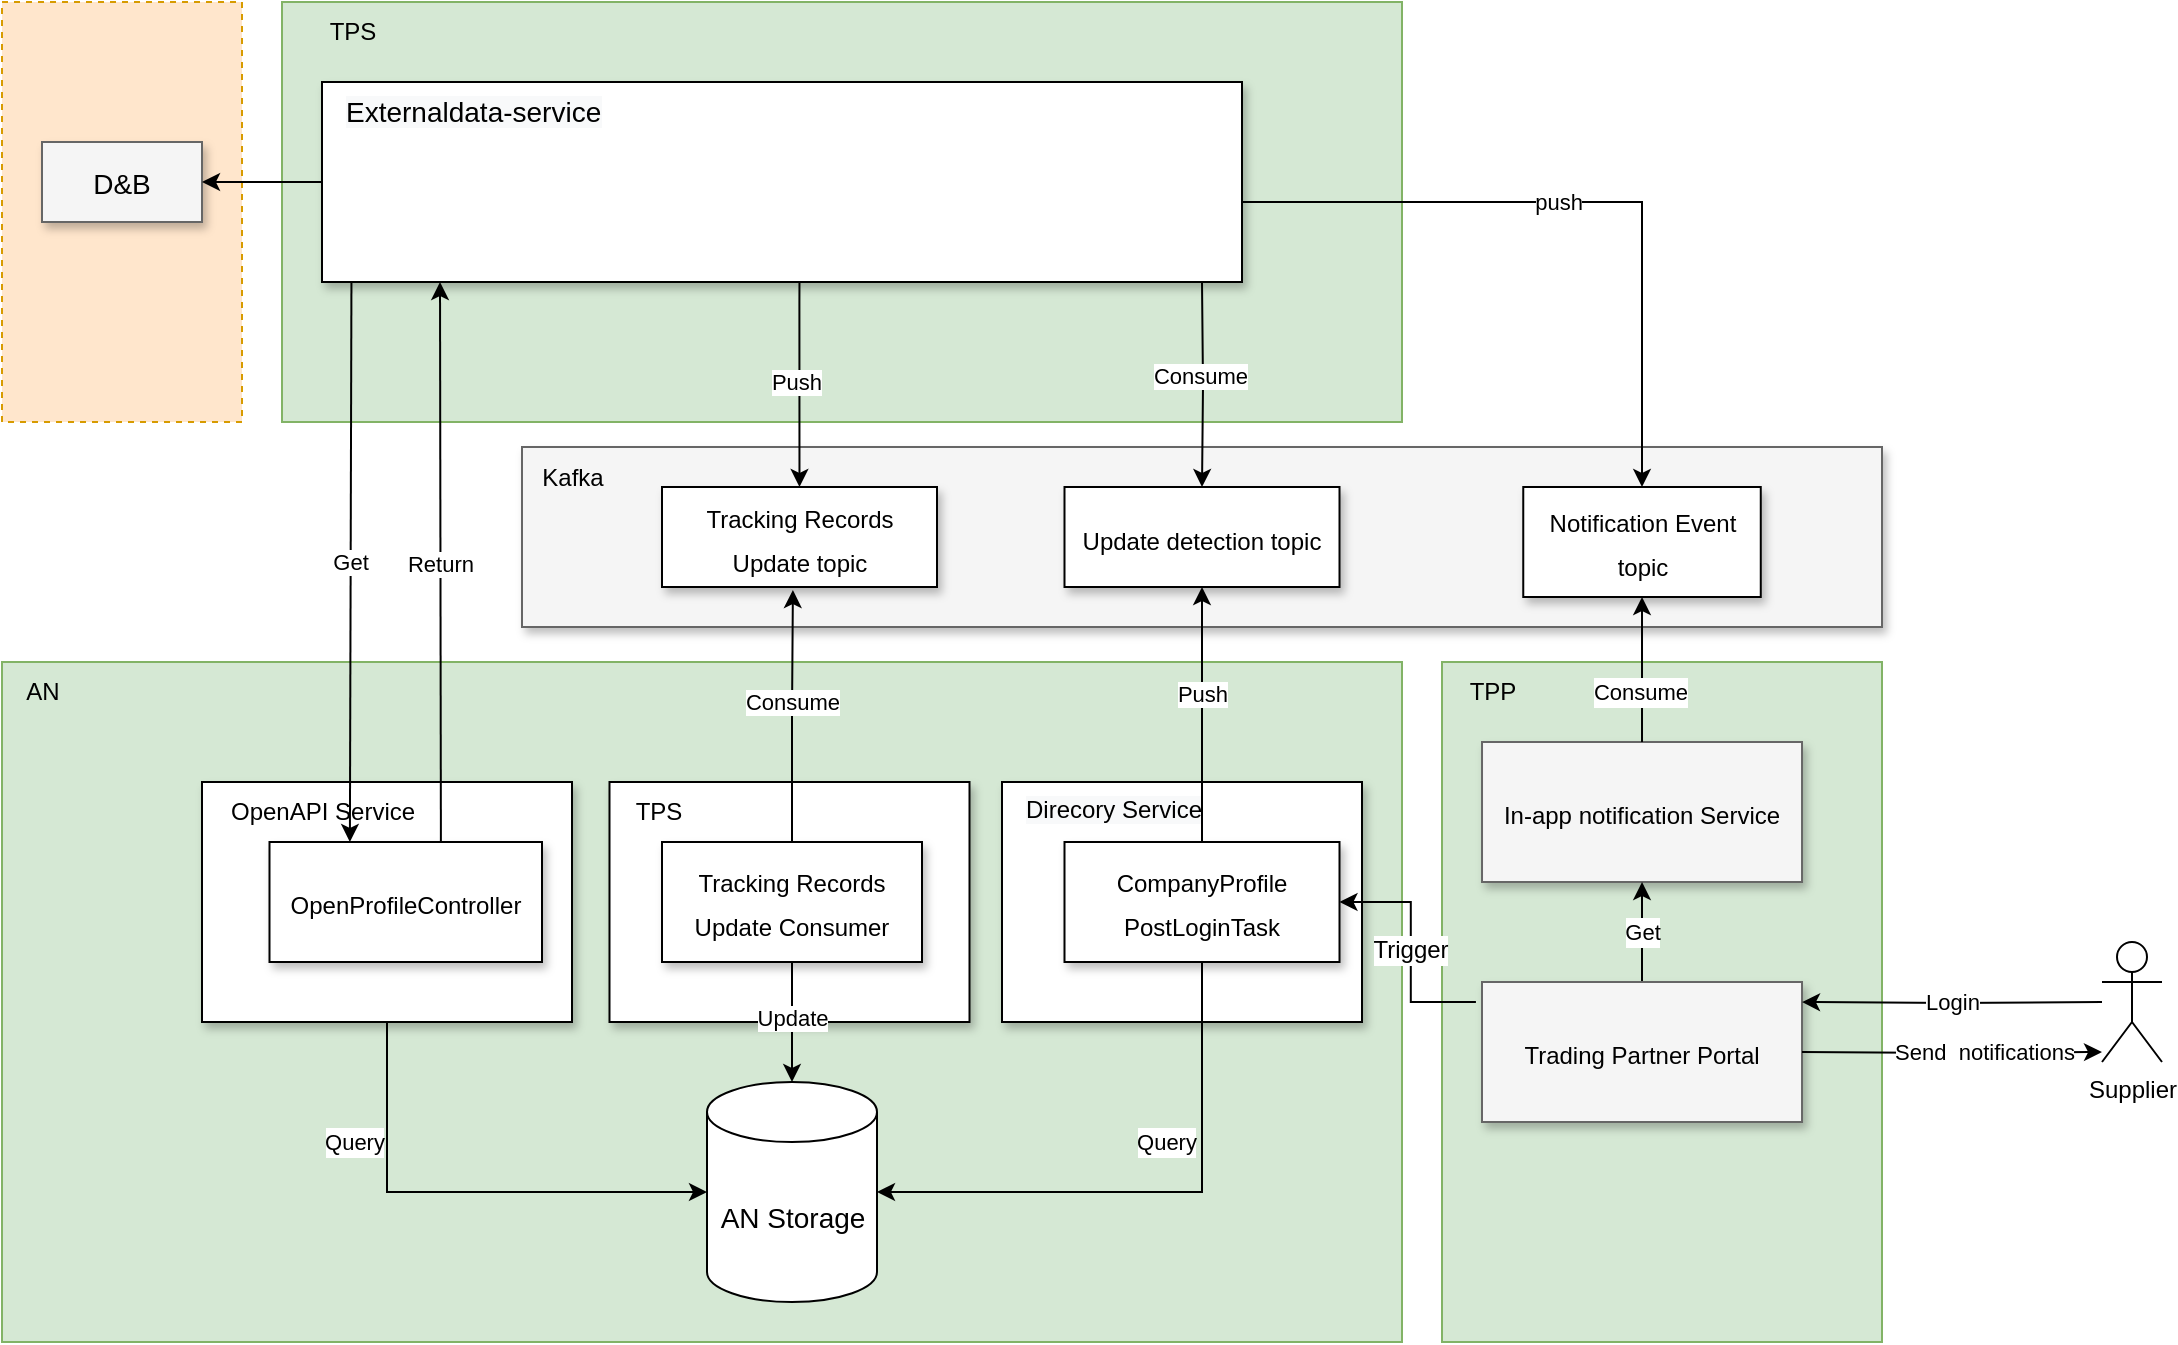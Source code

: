 <mxfile version="20.5.3" type="github">
  <diagram name="Page-1" id="90a13364-a465-7bf4-72fc-28e22215d7a0">
    <mxGraphModel dx="984" dy="538" grid="1" gridSize="10" guides="1" tooltips="1" connect="1" arrows="1" fold="1" page="1" pageScale="1.5" pageWidth="1169" pageHeight="826" background="none" math="0" shadow="0">
      <root>
        <mxCell id="0" style=";html=1;" />
        <mxCell id="1" style=";html=1;" parent="0" />
        <mxCell id="fSm1GcxjfFAWFzGtAJEy-3" value="" style="rounded=0;whiteSpace=wrap;html=1;fillColor=#d5e8d4;strokeColor=#82b366;" parent="1" vertex="1">
          <mxGeometry x="60" y="370" width="700" height="340" as="geometry" />
        </mxCell>
        <mxCell id="5euwZOrpm1fa1VQ9vAUK-1" value="" style="whiteSpace=wrap;html=1;shadow=1;fontSize=18;" vertex="1" parent="1">
          <mxGeometry x="363.75" y="430" width="180" height="120" as="geometry" />
        </mxCell>
        <mxCell id="fSm1GcxjfFAWFzGtAJEy-2" value="&lt;font style=&quot;font-size: 12px;&quot;&gt;Supplier&lt;/font&gt;" style="shape=umlActor;verticalLabelPosition=bottom;verticalAlign=top;html=1;outlineConnect=0;" parent="1" vertex="1">
          <mxGeometry x="1110" y="510" width="30" height="60" as="geometry" />
        </mxCell>
        <mxCell id="wwz8x95htu8D-L9N0XOo-1" value="" style="rounded=0;whiteSpace=wrap;html=1;dashed=1;fillColor=#ffe6cc;strokeColor=#d79b00;" parent="1" vertex="1">
          <mxGeometry x="60" y="40" width="120" height="210" as="geometry" />
        </mxCell>
        <mxCell id="fSm1GcxjfFAWFzGtAJEy-5" value="" style="rounded=0;whiteSpace=wrap;html=1;fillColor=#d5e8d4;strokeColor=#82b366;" parent="1" vertex="1">
          <mxGeometry x="780" y="370" width="220" height="340" as="geometry" />
        </mxCell>
        <mxCell id="fSm1GcxjfFAWFzGtAJEy-4" value="" style="rounded=0;whiteSpace=wrap;html=1;fillColor=#d5e8d4;strokeColor=#82b366;" parent="1" vertex="1">
          <mxGeometry x="200" y="40" width="560" height="210" as="geometry" />
        </mxCell>
        <mxCell id="3a17f1ce550125da-5" value="" style="whiteSpace=wrap;html=1;shadow=1;fontSize=18;" parent="1" vertex="1">
          <mxGeometry x="220" y="80" width="460" height="100" as="geometry" />
        </mxCell>
        <mxCell id="3a17f1ce550125da-11" value="&lt;font style=&quot;font-size: 12px;&quot;&gt;In-app notification Service&lt;/font&gt;" style="whiteSpace=wrap;html=1;shadow=1;fontSize=18;fillColor=#f5f5f5;strokeColor=#666666;" parent="1" vertex="1">
          <mxGeometry x="800.01" y="410" width="160" height="70" as="geometry" />
        </mxCell>
        <mxCell id="fSm1GcxjfFAWFzGtAJEy-7" value="&lt;font style=&quot;font-size: 14px;&quot;&gt;AN Storage&lt;/font&gt;" style="shape=cylinder3;whiteSpace=wrap;html=1;boundedLbl=1;backgroundOutline=1;size=15;" parent="1" vertex="1">
          <mxGeometry x="412.5" y="580" width="85" height="110" as="geometry" />
        </mxCell>
        <mxCell id="fSm1GcxjfFAWFzGtAJEy-14" value="AN" style="text;html=1;align=center;verticalAlign=middle;resizable=0;points=[];autosize=1;strokeColor=none;fillColor=none;" parent="1" vertex="1">
          <mxGeometry x="60" y="370" width="40" height="30" as="geometry" />
        </mxCell>
        <mxCell id="fSm1GcxjfFAWFzGtAJEy-15" value="TPP" style="text;html=1;align=center;verticalAlign=middle;resizable=0;points=[];autosize=1;strokeColor=none;fillColor=none;" parent="1" vertex="1">
          <mxGeometry x="780" y="370" width="50" height="30" as="geometry" />
        </mxCell>
        <mxCell id="fSm1GcxjfFAWFzGtAJEy-16" value="TPS" style="text;html=1;align=center;verticalAlign=middle;resizable=0;points=[];autosize=1;strokeColor=none;fillColor=none;" parent="1" vertex="1">
          <mxGeometry x="210" y="40" width="50" height="30" as="geometry" />
        </mxCell>
        <mxCell id="wwz8x95htu8D-L9N0XOo-3" value="&lt;font style=&quot;font-size: 14px;&quot;&gt;D&amp;amp;B&lt;/font&gt;" style="whiteSpace=wrap;html=1;shadow=1;fontSize=18;fillColor=#f5f5f5;strokeColor=#666666;" parent="1" vertex="1">
          <mxGeometry x="80" y="110" width="80" height="40" as="geometry" />
        </mxCell>
        <mxCell id="wwz8x95htu8D-L9N0XOo-5" style="edgeStyle=orthogonalEdgeStyle;rounded=0;orthogonalLoop=1;jettySize=auto;html=1;exitX=0;exitY=0.5;exitDx=0;exitDy=0;" parent="1" source="3a17f1ce550125da-5" target="wwz8x95htu8D-L9N0XOo-3" edge="1">
          <mxGeometry relative="1" as="geometry" />
        </mxCell>
        <mxCell id="FS7SqEsGfGKyJR96quoh-2" value="" style="whiteSpace=wrap;html=1;shadow=1;fontSize=18;fillColor=#f5f5f5;strokeColor=#666666;" parent="1" vertex="1">
          <mxGeometry x="320" y="262.5" width="680" height="90" as="geometry" />
        </mxCell>
        <mxCell id="FS7SqEsGfGKyJR96quoh-4" style="edgeStyle=orthogonalEdgeStyle;rounded=0;orthogonalLoop=1;jettySize=auto;html=1;entryX=0.5;entryY=0;entryDx=0;entryDy=0;" parent="1" target="FS7SqEsGfGKyJR96quoh-29" edge="1">
          <mxGeometry relative="1" as="geometry">
            <mxPoint x="660" y="180" as="sourcePoint" />
          </mxGeometry>
        </mxCell>
        <mxCell id="FS7SqEsGfGKyJR96quoh-5" value="Consume" style="edgeLabel;html=1;align=center;verticalAlign=middle;resizable=0;points=[];" parent="FS7SqEsGfGKyJR96quoh-4" vertex="1" connectable="0">
          <mxGeometry x="-0.096" y="-2" relative="1" as="geometry">
            <mxPoint as="offset" />
          </mxGeometry>
        </mxCell>
        <mxCell id="FS7SqEsGfGKyJR96quoh-7" value="" style="whiteSpace=wrap;html=1;shadow=1;fontSize=18;" parent="1" vertex="1">
          <mxGeometry x="560" y="430" width="180" height="120" as="geometry" />
        </mxCell>
        <mxCell id="FS7SqEsGfGKyJR96quoh-37" style="edgeStyle=orthogonalEdgeStyle;rounded=0;orthogonalLoop=1;jettySize=auto;html=1;exitX=0.5;exitY=1;exitDx=0;exitDy=0;entryX=0;entryY=0.5;entryDx=0;entryDy=0;entryPerimeter=0;fontSize=12;" parent="1" source="FS7SqEsGfGKyJR96quoh-11" target="fSm1GcxjfFAWFzGtAJEy-7" edge="1">
          <mxGeometry relative="1" as="geometry" />
        </mxCell>
        <mxCell id="FS7SqEsGfGKyJR96quoh-38" value="&lt;font style=&quot;font-size: 11px;&quot;&gt;Query&lt;/font&gt;" style="edgeLabel;html=1;align=center;verticalAlign=middle;resizable=0;points=[];fontSize=12;" parent="FS7SqEsGfGKyJR96quoh-37" vertex="1" connectable="0">
          <mxGeometry x="-0.122" relative="1" as="geometry">
            <mxPoint x="-39" y="-25" as="offset" />
          </mxGeometry>
        </mxCell>
        <mxCell id="FS7SqEsGfGKyJR96quoh-11" value="" style="whiteSpace=wrap;html=1;shadow=1;fontSize=18;" parent="1" vertex="1">
          <mxGeometry x="160" y="430" width="185" height="120" as="geometry" />
        </mxCell>
        <mxCell id="FS7SqEsGfGKyJR96quoh-12" value="Get" style="endArrow=classic;html=1;rounded=0;entryX=0.295;entryY=0;entryDx=0;entryDy=0;entryPerimeter=0;exitX=0.032;exitY=1.002;exitDx=0;exitDy=0;exitPerimeter=0;" parent="1" source="3a17f1ce550125da-5" target="FS7SqEsGfGKyJR96quoh-44" edge="1">
          <mxGeometry width="50" height="50" relative="1" as="geometry">
            <mxPoint x="234" y="180" as="sourcePoint" />
            <mxPoint x="500" y="420" as="targetPoint" />
          </mxGeometry>
        </mxCell>
        <mxCell id="FS7SqEsGfGKyJR96quoh-6" style="edgeStyle=orthogonalEdgeStyle;rounded=0;orthogonalLoop=1;jettySize=auto;html=1;entryX=0.5;entryY=0;entryDx=0;entryDy=0;exitX=0.519;exitY=0.996;exitDx=0;exitDy=0;exitPerimeter=0;" parent="1" source="3a17f1ce550125da-5" target="FS7SqEsGfGKyJR96quoh-30" edge="1">
          <mxGeometry relative="1" as="geometry">
            <mxPoint x="490" y="350" as="targetPoint" />
            <mxPoint x="480" y="190" as="sourcePoint" />
            <Array as="points">
              <mxPoint x="459" y="190" />
              <mxPoint x="459" y="190" />
            </Array>
          </mxGeometry>
        </mxCell>
        <mxCell id="FS7SqEsGfGKyJR96quoh-15" value="Push" style="edgeLabel;html=1;align=center;verticalAlign=middle;resizable=0;points=[];" parent="FS7SqEsGfGKyJR96quoh-6" vertex="1" connectable="0">
          <mxGeometry x="-0.021" y="-2" relative="1" as="geometry">
            <mxPoint as="offset" />
          </mxGeometry>
        </mxCell>
        <mxCell id="3a17f1ce550125da-8" value="&lt;font style=&quot;font-size: 12px;&quot;&gt;CompanyProfile&lt;br&gt;PostLoginTask&lt;/font&gt;" style="whiteSpace=wrap;html=1;shadow=1;fontSize=18;" parent="1" vertex="1">
          <mxGeometry x="591.25" y="460" width="137.5" height="60" as="geometry" />
        </mxCell>
        <mxCell id="fSm1GcxjfFAWFzGtAJEy-27" style="edgeStyle=orthogonalEdgeStyle;rounded=0;orthogonalLoop=1;jettySize=auto;html=1;fontSize=18;startArrow=none;startFill=0;entryX=1;entryY=0.5;entryDx=0;entryDy=0;entryPerimeter=0;exitX=0.5;exitY=1;exitDx=0;exitDy=0;" parent="1" source="3a17f1ce550125da-8" target="fSm1GcxjfFAWFzGtAJEy-7" edge="1">
          <mxGeometry relative="1" as="geometry">
            <mxPoint x="475" y="502.5" as="sourcePoint" />
          </mxGeometry>
        </mxCell>
        <mxCell id="fSm1GcxjfFAWFzGtAJEy-32" value="&lt;font style=&quot;font-size: 11px;&quot;&gt;Query&lt;/font&gt;" style="edgeLabel;html=1;align=center;verticalAlign=middle;resizable=0;points=[];fontSize=12;" parent="fSm1GcxjfFAWFzGtAJEy-27" vertex="1" connectable="0">
          <mxGeometry x="0.017" y="2" relative="1" as="geometry">
            <mxPoint x="8" y="-27" as="offset" />
          </mxGeometry>
        </mxCell>
        <mxCell id="FS7SqEsGfGKyJR96quoh-27" style="edgeStyle=orthogonalEdgeStyle;rounded=0;orthogonalLoop=1;jettySize=auto;html=1;exitX=0.5;exitY=1;exitDx=0;exitDy=0;entryX=0.5;entryY=0;entryDx=0;entryDy=0;entryPerimeter=0;" parent="1" source="FS7SqEsGfGKyJR96quoh-24" target="fSm1GcxjfFAWFzGtAJEy-7" edge="1">
          <mxGeometry relative="1" as="geometry" />
        </mxCell>
        <mxCell id="FS7SqEsGfGKyJR96quoh-28" value="Update" style="edgeLabel;html=1;align=center;verticalAlign=middle;resizable=0;points=[];" parent="FS7SqEsGfGKyJR96quoh-27" vertex="1" connectable="0">
          <mxGeometry x="0.168" y="-2" relative="1" as="geometry">
            <mxPoint x="2" y="-7" as="offset" />
          </mxGeometry>
        </mxCell>
        <mxCell id="FS7SqEsGfGKyJR96quoh-24" value="&lt;font style=&quot;font-size: 12px;&quot;&gt;Tracking Records Update Consumer&lt;/font&gt;" style="whiteSpace=wrap;html=1;shadow=1;fontSize=18;" parent="1" vertex="1">
          <mxGeometry x="390" y="460" width="130" height="60" as="geometry" />
        </mxCell>
        <mxCell id="FS7SqEsGfGKyJR96quoh-17" value="&lt;span style=&quot;color: rgb(0, 0, 0); font-family: Helvetica; font-style: normal; font-variant-ligatures: normal; font-variant-caps: normal; font-weight: 400; letter-spacing: normal; orphans: 2; text-align: center; text-indent: 0px; text-transform: none; widows: 2; word-spacing: 0px; -webkit-text-stroke-width: 0px; background-color: rgb(248, 249, 250); text-decoration-thickness: initial; text-decoration-style: initial; text-decoration-color: initial; float: none; display: inline !important;&quot;&gt;&lt;font style=&quot;font-size: 12px;&quot;&gt;Direcory Service&lt;/font&gt;&lt;/span&gt;" style="text;whiteSpace=wrap;html=1;" parent="1" vertex="1">
          <mxGeometry x="570" y="430" width="110" height="30" as="geometry" />
        </mxCell>
        <mxCell id="FS7SqEsGfGKyJR96quoh-29" value="&lt;font style=&quot;font-size: 12px;&quot;&gt;Update detection topic&lt;/font&gt;" style="whiteSpace=wrap;html=1;shadow=1;fontSize=18;" parent="1" vertex="1">
          <mxGeometry x="591.25" y="282.5" width="137.5" height="50" as="geometry" />
        </mxCell>
        <mxCell id="FS7SqEsGfGKyJR96quoh-23" style="edgeStyle=orthogonalEdgeStyle;rounded=0;orthogonalLoop=1;jettySize=auto;html=1;exitX=0.5;exitY=0;exitDx=0;exitDy=0;entryX=0.5;entryY=1;entryDx=0;entryDy=0;" parent="1" source="3a17f1ce550125da-8" target="FS7SqEsGfGKyJR96quoh-29" edge="1">
          <mxGeometry relative="1" as="geometry" />
        </mxCell>
        <mxCell id="FS7SqEsGfGKyJR96quoh-26" value="Push" style="edgeLabel;html=1;align=center;verticalAlign=middle;resizable=0;points=[];" parent="FS7SqEsGfGKyJR96quoh-23" vertex="1" connectable="0">
          <mxGeometry x="0.358" y="-1" relative="1" as="geometry">
            <mxPoint x="-1" y="12" as="offset" />
          </mxGeometry>
        </mxCell>
        <mxCell id="FS7SqEsGfGKyJR96quoh-30" value="&lt;font style=&quot;font-size: 12px;&quot;&gt;Tracking Records Update&amp;nbsp;topic&lt;/font&gt;" style="whiteSpace=wrap;html=1;shadow=1;fontSize=18;" parent="1" vertex="1">
          <mxGeometry x="390" y="282.5" width="137.5" height="50" as="geometry" />
        </mxCell>
        <mxCell id="FS7SqEsGfGKyJR96quoh-31" value="Kafka" style="text;html=1;align=center;verticalAlign=middle;resizable=0;points=[];autosize=1;strokeColor=none;fillColor=none;" parent="1" vertex="1">
          <mxGeometry x="320" y="262.5" width="50" height="30" as="geometry" />
        </mxCell>
        <mxCell id="FS7SqEsGfGKyJR96quoh-34" value="&lt;span style=&quot;font-size: 12px;&quot;&gt;Notification Event topic&lt;/span&gt;" style="whiteSpace=wrap;html=1;shadow=1;fontSize=18;" parent="1" vertex="1">
          <mxGeometry x="820.63" y="282.5" width="118.75" height="55" as="geometry" />
        </mxCell>
        <mxCell id="fSm1GcxjfFAWFzGtAJEy-9" style="edgeStyle=orthogonalEdgeStyle;rounded=0;orthogonalLoop=1;jettySize=auto;html=1;exitX=1;exitY=0.676;exitDx=0;exitDy=0;exitPerimeter=0;" parent="1" source="3a17f1ce550125da-5" target="FS7SqEsGfGKyJR96quoh-34" edge="1">
          <mxGeometry relative="1" as="geometry">
            <mxPoint x="440" y="498" as="sourcePoint" />
            <mxPoint x="1010" y="200" as="targetPoint" />
            <Array as="points">
              <mxPoint x="680" y="140" />
              <mxPoint x="880" y="140" />
            </Array>
          </mxGeometry>
        </mxCell>
        <mxCell id="fSm1GcxjfFAWFzGtAJEy-29" value="&lt;font style=&quot;font-size: 11px;&quot;&gt;push&lt;/font&gt;" style="edgeLabel;html=1;align=center;verticalAlign=middle;resizable=0;points=[];fontSize=12;" parent="fSm1GcxjfFAWFzGtAJEy-9" vertex="1" connectable="0">
          <mxGeometry x="-0.044" y="1" relative="1" as="geometry">
            <mxPoint x="-2" y="1" as="offset" />
          </mxGeometry>
        </mxCell>
        <mxCell id="FS7SqEsGfGKyJR96quoh-18" value="Consume" style="edgeStyle=orthogonalEdgeStyle;rounded=0;orthogonalLoop=1;jettySize=auto;html=1;entryX=0.476;entryY=1.03;entryDx=0;entryDy=0;entryPerimeter=0;exitX=0.5;exitY=0;exitDx=0;exitDy=0;" parent="1" source="FS7SqEsGfGKyJR96quoh-24" target="FS7SqEsGfGKyJR96quoh-30" edge="1">
          <mxGeometry x="0.115" relative="1" as="geometry">
            <mxPoint x="346" y="430" as="sourcePoint" />
            <mxPoint as="offset" />
          </mxGeometry>
        </mxCell>
        <mxCell id="FS7SqEsGfGKyJR96quoh-35" style="edgeStyle=orthogonalEdgeStyle;rounded=0;orthogonalLoop=1;jettySize=auto;html=1;entryX=0.5;entryY=1;entryDx=0;entryDy=0;fontSize=12;exitX=0.5;exitY=0;exitDx=0;exitDy=0;" parent="1" source="3a17f1ce550125da-11" target="FS7SqEsGfGKyJR96quoh-34" edge="1">
          <mxGeometry relative="1" as="geometry" />
        </mxCell>
        <mxCell id="FS7SqEsGfGKyJR96quoh-36" value="&lt;font style=&quot;font-size: 11px;&quot;&gt;Consume&lt;/font&gt;" style="edgeLabel;html=1;align=center;verticalAlign=middle;resizable=0;points=[];fontSize=12;" parent="FS7SqEsGfGKyJR96quoh-35" vertex="1" connectable="0">
          <mxGeometry x="-0.301" y="1" relative="1" as="geometry">
            <mxPoint as="offset" />
          </mxGeometry>
        </mxCell>
        <mxCell id="FS7SqEsGfGKyJR96quoh-40" value="&lt;meta charset=&quot;utf-8&quot;&gt;&lt;span style=&quot;color: rgb(0, 0, 0); font-family: Helvetica; font-size: 14px; font-style: normal; font-variant-ligatures: normal; font-variant-caps: normal; font-weight: 400; letter-spacing: normal; orphans: 2; text-align: center; text-indent: 0px; text-transform: none; widows: 2; word-spacing: 0px; -webkit-text-stroke-width: 0px; background-color: rgb(248, 249, 250); text-decoration-thickness: initial; text-decoration-style: initial; text-decoration-color: initial; float: none; display: inline !important;&quot;&gt;Externaldata-service&lt;/span&gt;" style="text;whiteSpace=wrap;html=1;fontSize=12;" parent="1" vertex="1">
          <mxGeometry x="230" y="80" width="160" height="40" as="geometry" />
        </mxCell>
        <mxCell id="FS7SqEsGfGKyJR96quoh-43" value="&lt;font style=&quot;font-size: 12px;&quot;&gt;OpenAPI Service&lt;/font&gt;" style="text;html=1;align=center;verticalAlign=middle;resizable=0;points=[];autosize=1;strokeColor=none;fillColor=none;fontSize=12;" parent="1" vertex="1">
          <mxGeometry x="160" y="430" width="120" height="30" as="geometry" />
        </mxCell>
        <mxCell id="FS7SqEsGfGKyJR96quoh-44" value="&lt;p&gt;&lt;font style=&quot;font-size: 12px;&quot;&gt;OpenProfileController&lt;/font&gt;&lt;/p&gt;" style="whiteSpace=wrap;html=1;shadow=1;fontSize=18;" parent="1" vertex="1">
          <mxGeometry x="193.75" y="460" width="136.25" height="60" as="geometry" />
        </mxCell>
        <mxCell id="FS7SqEsGfGKyJR96quoh-10" value="" style="endArrow=classic;html=1;rounded=0;exitX=0.629;exitY=-0.004;exitDx=0;exitDy=0;exitPerimeter=0;" parent="1" source="FS7SqEsGfGKyJR96quoh-44" edge="1">
          <mxGeometry width="50" height="50" relative="1" as="geometry">
            <mxPoint x="400" y="430" as="sourcePoint" />
            <mxPoint x="279" y="180" as="targetPoint" />
          </mxGeometry>
        </mxCell>
        <mxCell id="FS7SqEsGfGKyJR96quoh-19" value="Return" style="edgeLabel;html=1;align=center;verticalAlign=middle;resizable=0;points=[];" parent="FS7SqEsGfGKyJR96quoh-10" vertex="1" connectable="0">
          <mxGeometry x="0.023" relative="1" as="geometry">
            <mxPoint y="4" as="offset" />
          </mxGeometry>
        </mxCell>
        <mxCell id="FS7SqEsGfGKyJR96quoh-46" value="Trigger" style="edgeStyle=orthogonalEdgeStyle;rounded=0;orthogonalLoop=1;jettySize=auto;html=1;entryX=1;entryY=0.5;entryDx=0;entryDy=0;fontSize=12;exitX=-0.019;exitY=0.143;exitDx=0;exitDy=0;exitPerimeter=0;" parent="1" source="FS7SqEsGfGKyJR96quoh-45" target="3a17f1ce550125da-8" edge="1">
          <mxGeometry relative="1" as="geometry" />
        </mxCell>
        <mxCell id="FS7SqEsGfGKyJR96quoh-50" value="&lt;font style=&quot;font-size: 11px;&quot;&gt;Get&lt;/font&gt;" style="edgeStyle=orthogonalEdgeStyle;rounded=0;orthogonalLoop=1;jettySize=auto;html=1;exitX=0.5;exitY=0;exitDx=0;exitDy=0;entryX=0.5;entryY=1;entryDx=0;entryDy=0;fontSize=12;" parent="1" source="FS7SqEsGfGKyJR96quoh-45" target="3a17f1ce550125da-11" edge="1">
          <mxGeometry relative="1" as="geometry" />
        </mxCell>
        <mxCell id="FS7SqEsGfGKyJR96quoh-45" value="&lt;font style=&quot;font-size: 12px;&quot;&gt;Trading Partner Portal&lt;/font&gt;" style="whiteSpace=wrap;html=1;shadow=1;fontSize=18;fillColor=#f5f5f5;strokeColor=#666666;" parent="1" vertex="1">
          <mxGeometry x="800" y="530" width="160.01" height="70" as="geometry" />
        </mxCell>
        <mxCell id="5euwZOrpm1fa1VQ9vAUK-2" value="TPS" style="text;html=1;align=center;verticalAlign=middle;resizable=0;points=[];autosize=1;strokeColor=none;fillColor=none;" vertex="1" parent="1">
          <mxGeometry x="362.5" y="430" width="50" height="30" as="geometry" />
        </mxCell>
        <mxCell id="fSm1GcxjfFAWFzGtAJEy-11" style="edgeStyle=orthogonalEdgeStyle;rounded=0;orthogonalLoop=1;jettySize=auto;html=1;entryX=1;entryY=0.143;entryDx=0;entryDy=0;entryPerimeter=0;" parent="1" target="FS7SqEsGfGKyJR96quoh-45" edge="1">
          <mxGeometry relative="1" as="geometry">
            <mxPoint x="1110" y="540" as="sourcePoint" />
          </mxGeometry>
        </mxCell>
        <mxCell id="fSm1GcxjfFAWFzGtAJEy-31" value="&lt;font style=&quot;font-size: 11px;&quot;&gt;Login&lt;/font&gt;" style="edgeLabel;html=1;align=center;verticalAlign=middle;resizable=0;points=[];fontSize=12;" parent="fSm1GcxjfFAWFzGtAJEy-11" vertex="1" connectable="0">
          <mxGeometry x="0.009" relative="1" as="geometry">
            <mxPoint as="offset" />
          </mxGeometry>
        </mxCell>
        <mxCell id="FS7SqEsGfGKyJR96quoh-47" style="edgeStyle=orthogonalEdgeStyle;rounded=0;orthogonalLoop=1;jettySize=auto;html=1;entryX=1;entryY=0.5;entryDx=0;entryDy=0;fontSize=12;endArrow=none;endFill=0;startArrow=classic;startFill=1;" parent="1" target="FS7SqEsGfGKyJR96quoh-45" edge="1">
          <mxGeometry relative="1" as="geometry">
            <mxPoint x="1110" y="565" as="sourcePoint" />
            <Array as="points" />
          </mxGeometry>
        </mxCell>
        <mxCell id="FS7SqEsGfGKyJR96quoh-48" value="&lt;font style=&quot;font-size: 11px;&quot;&gt;Send&amp;nbsp;&lt;/font&gt;&lt;span style=&quot;font-size: 11px;&quot;&gt;&amp;nbsp;notifications&lt;/span&gt;" style="edgeLabel;html=1;align=center;verticalAlign=middle;resizable=0;points=[];fontSize=12;" parent="FS7SqEsGfGKyJR96quoh-47" vertex="1" connectable="0">
          <mxGeometry x="0.262" relative="1" as="geometry">
            <mxPoint x="35" as="offset" />
          </mxGeometry>
        </mxCell>
      </root>
    </mxGraphModel>
  </diagram>
</mxfile>
